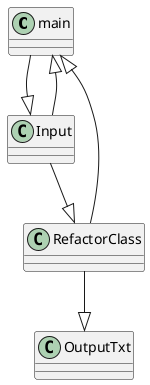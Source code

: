 @startuml
class main

main --|> Input
Input --|> RefactorClass

RefactorClass --|> OutputTxt
Input --|> main

RefactorClass --|> main
@enduml